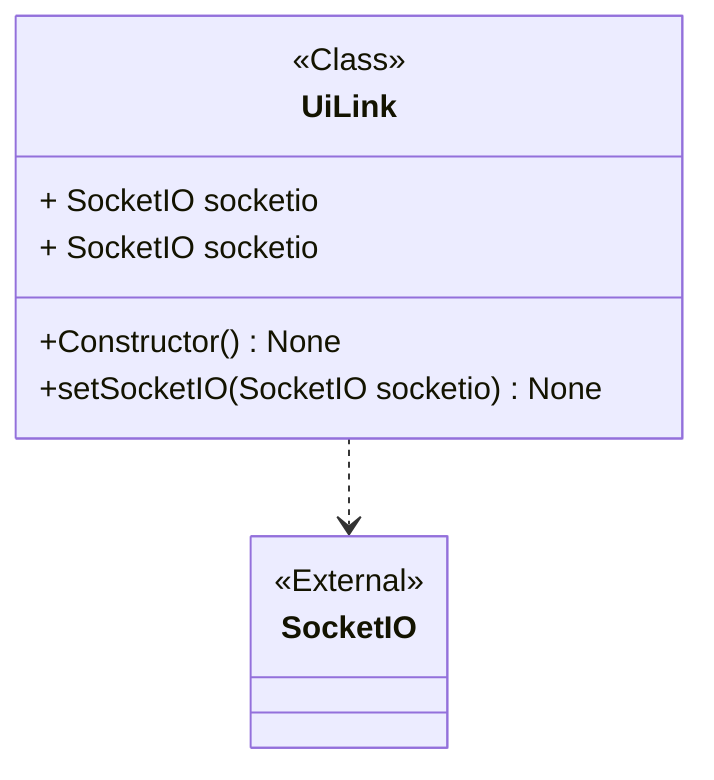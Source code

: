 classDiagram
class UiLink {
<<Class>>
+ SocketIO socketio
+ SocketIO socketio
+Constructor() None
+setSocketIO(SocketIO socketio) None
}
class SocketIO
<<External>> SocketIO
UiLink ..> SocketIO